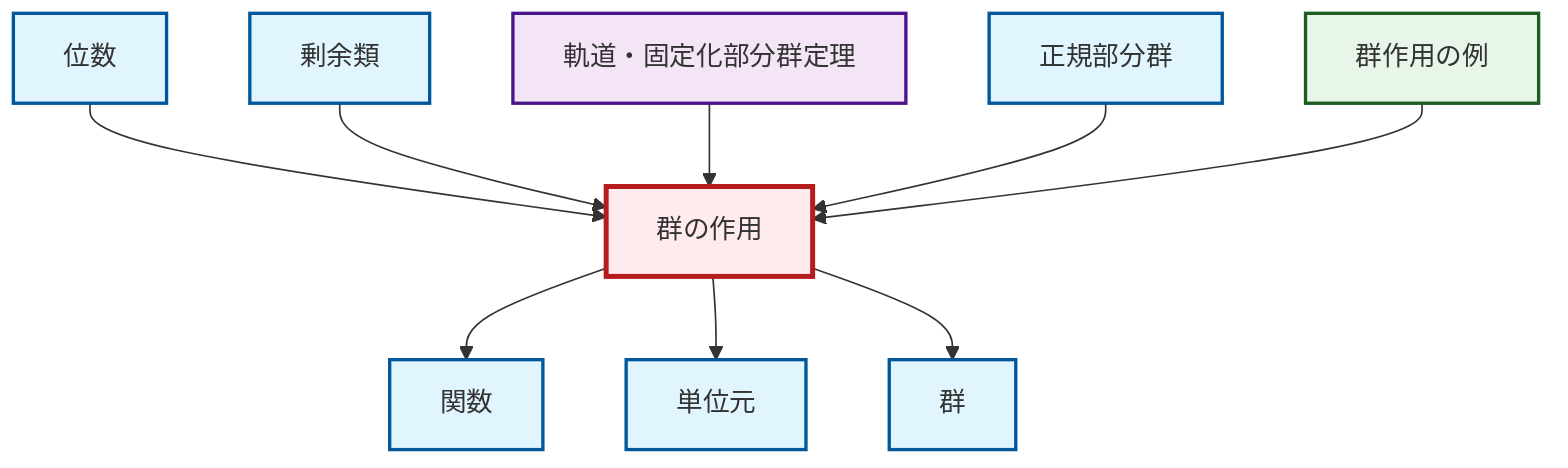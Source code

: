 graph TD
    classDef definition fill:#e1f5fe,stroke:#01579b,stroke-width:2px
    classDef theorem fill:#f3e5f5,stroke:#4a148c,stroke-width:2px
    classDef axiom fill:#fff3e0,stroke:#e65100,stroke-width:2px
    classDef example fill:#e8f5e9,stroke:#1b5e20,stroke-width:2px
    classDef current fill:#ffebee,stroke:#b71c1c,stroke-width:3px
    def-group["群"]:::definition
    def-coset["剰余類"]:::definition
    ex-group-action-examples["群作用の例"]:::example
    def-group-action["群の作用"]:::definition
    def-order["位数"]:::definition
    def-normal-subgroup["正規部分群"]:::definition
    thm-orbit-stabilizer["軌道・固定化部分群定理"]:::theorem
    def-function["関数"]:::definition
    def-identity-element["単位元"]:::definition
    def-order --> def-group-action
    def-group-action --> def-function
    def-group-action --> def-identity-element
    def-coset --> def-group-action
    def-group-action --> def-group
    thm-orbit-stabilizer --> def-group-action
    def-normal-subgroup --> def-group-action
    ex-group-action-examples --> def-group-action
    class def-group-action current